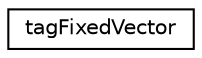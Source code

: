 digraph "Graphical Class Hierarchy"
{
 // LATEX_PDF_SIZE
  edge [fontname="Helvetica",fontsize="10",labelfontname="Helvetica",labelfontsize="10"];
  node [fontname="Helvetica",fontsize="10",shape=record];
  rankdir="LR";
  Node0 [label="tagFixedVector",height=0.2,width=0.4,color="black", fillcolor="white", style="filled",URL="$structtag_fixed_vector.html",tooltip="Defines a vector for fractional 8bit fixed numbers"];
}
